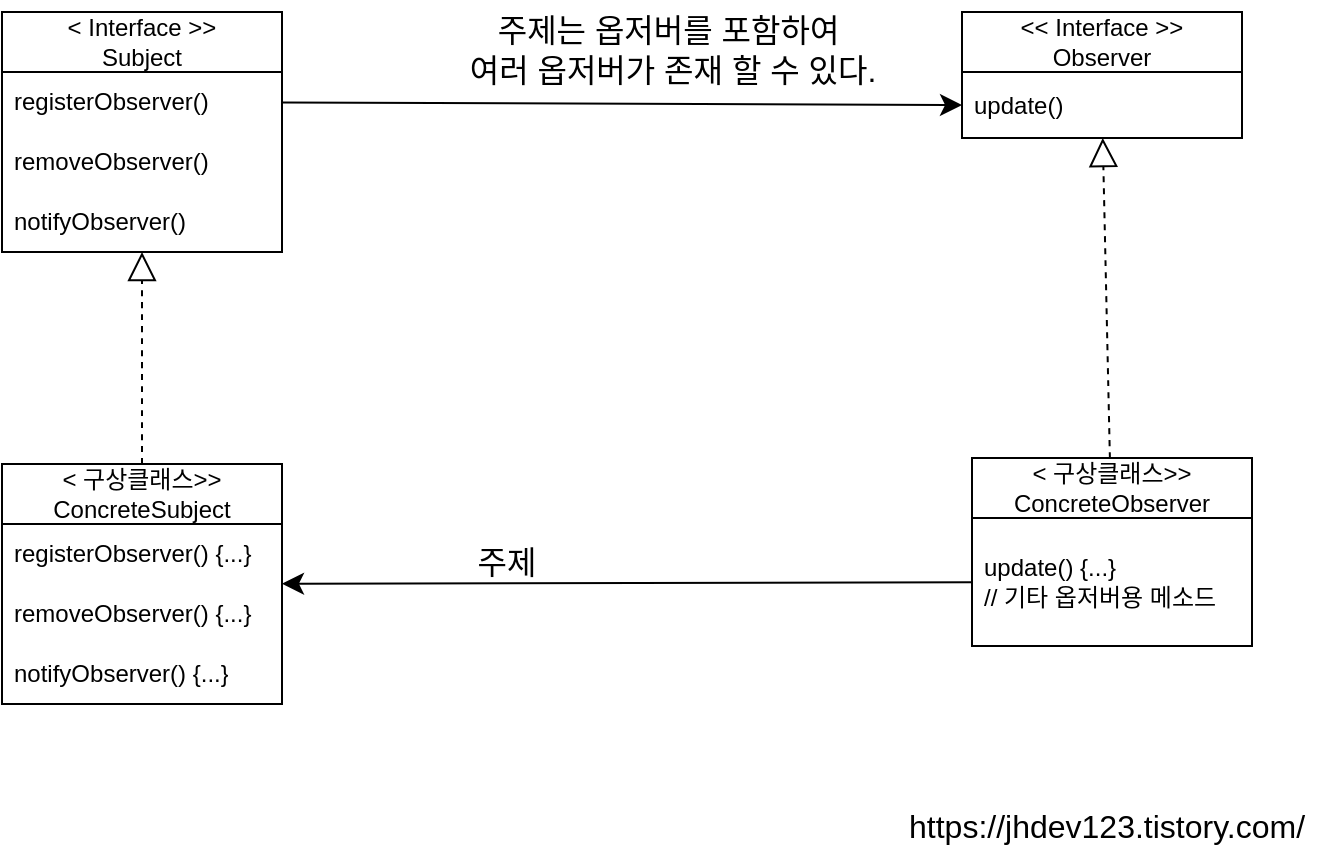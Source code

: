 <mxfile version="26.0.16">
  <diagram name="페이지-1" id="YEMfHiz_ZjygfE1pmoSs">
    <mxGraphModel dx="792" dy="1137" grid="0" gridSize="10" guides="1" tooltips="1" connect="1" arrows="1" fold="1" page="0" pageScale="1" pageWidth="827" pageHeight="1169" math="0" shadow="0">
      <root>
        <mxCell id="0" />
        <mxCell id="1" parent="0" />
        <mxCell id="Gr74_H7GAaG4aYqIUhJj-2" value="&lt;div&gt;&amp;lt; Interface &amp;gt;&amp;gt;&lt;/div&gt;Subject" style="swimlane;fontStyle=0;childLayout=stackLayout;horizontal=1;startSize=30;horizontalStack=0;resizeParent=1;resizeParentMax=0;resizeLast=0;collapsible=1;marginBottom=0;whiteSpace=wrap;html=1;" parent="1" vertex="1">
          <mxGeometry x="42" y="2" width="140" height="120" as="geometry" />
        </mxCell>
        <mxCell id="Gr74_H7GAaG4aYqIUhJj-3" value="registerObserver()" style="text;strokeColor=none;fillColor=none;align=left;verticalAlign=middle;spacingLeft=4;spacingRight=4;overflow=hidden;points=[[0,0.5],[1,0.5]];portConstraint=eastwest;rotatable=0;whiteSpace=wrap;html=1;" parent="Gr74_H7GAaG4aYqIUhJj-2" vertex="1">
          <mxGeometry y="30" width="140" height="30" as="geometry" />
        </mxCell>
        <mxCell id="Gr74_H7GAaG4aYqIUhJj-4" value="removeObserver()" style="text;strokeColor=none;fillColor=none;align=left;verticalAlign=middle;spacingLeft=4;spacingRight=4;overflow=hidden;points=[[0,0.5],[1,0.5]];portConstraint=eastwest;rotatable=0;whiteSpace=wrap;html=1;" parent="Gr74_H7GAaG4aYqIUhJj-2" vertex="1">
          <mxGeometry y="60" width="140" height="30" as="geometry" />
        </mxCell>
        <mxCell id="Gr74_H7GAaG4aYqIUhJj-5" value="notifyObserver()" style="text;strokeColor=none;fillColor=none;align=left;verticalAlign=middle;spacingLeft=4;spacingRight=4;overflow=hidden;points=[[0,0.5],[1,0.5]];portConstraint=eastwest;rotatable=0;whiteSpace=wrap;html=1;" parent="Gr74_H7GAaG4aYqIUhJj-2" vertex="1">
          <mxGeometry y="90" width="140" height="30" as="geometry" />
        </mxCell>
        <mxCell id="Gr74_H7GAaG4aYqIUhJj-8" value="&lt;div&gt;&amp;lt;&amp;lt; Interface &amp;gt;&amp;gt;&lt;/div&gt;Observer" style="swimlane;fontStyle=0;childLayout=stackLayout;horizontal=1;startSize=30;horizontalStack=0;resizeParent=1;resizeParentMax=0;resizeLast=0;collapsible=1;marginBottom=0;whiteSpace=wrap;html=1;" parent="1" vertex="1">
          <mxGeometry x="522" y="2" width="140" height="63" as="geometry" />
        </mxCell>
        <mxCell id="Gr74_H7GAaG4aYqIUhJj-9" value="update()" style="text;strokeColor=none;fillColor=none;align=left;verticalAlign=middle;spacingLeft=4;spacingRight=4;overflow=hidden;points=[[0,0.5],[1,0.5]];portConstraint=eastwest;rotatable=0;whiteSpace=wrap;html=1;" parent="Gr74_H7GAaG4aYqIUhJj-8" vertex="1">
          <mxGeometry y="30" width="140" height="33" as="geometry" />
        </mxCell>
        <mxCell id="Gr74_H7GAaG4aYqIUhJj-12" style="edgeStyle=none;curved=1;rounded=0;orthogonalLoop=1;jettySize=auto;html=1;entryX=0;entryY=0.5;entryDx=0;entryDy=0;fontSize=12;startSize=8;endSize=8;" parent="1" source="Gr74_H7GAaG4aYqIUhJj-3" target="Gr74_H7GAaG4aYqIUhJj-9" edge="1">
          <mxGeometry relative="1" as="geometry" />
        </mxCell>
        <mxCell id="Gr74_H7GAaG4aYqIUhJj-13" value="&lt;div&gt;&amp;lt; 구상클래스&amp;gt;&amp;gt;&lt;/div&gt;ConcreteSubject" style="swimlane;fontStyle=0;childLayout=stackLayout;horizontal=1;startSize=30;horizontalStack=0;resizeParent=1;resizeParentMax=0;resizeLast=0;collapsible=1;marginBottom=0;whiteSpace=wrap;html=1;" parent="1" vertex="1">
          <mxGeometry x="42" y="228" width="140" height="120" as="geometry" />
        </mxCell>
        <mxCell id="Gr74_H7GAaG4aYqIUhJj-14" value="registerObserver() {...}" style="text;strokeColor=none;fillColor=none;align=left;verticalAlign=middle;spacingLeft=4;spacingRight=4;overflow=hidden;points=[[0,0.5],[1,0.5]];portConstraint=eastwest;rotatable=0;whiteSpace=wrap;html=1;" parent="Gr74_H7GAaG4aYqIUhJj-13" vertex="1">
          <mxGeometry y="30" width="140" height="30" as="geometry" />
        </mxCell>
        <mxCell id="Gr74_H7GAaG4aYqIUhJj-15" value="removeObserver() {...}" style="text;strokeColor=none;fillColor=none;align=left;verticalAlign=middle;spacingLeft=4;spacingRight=4;overflow=hidden;points=[[0,0.5],[1,0.5]];portConstraint=eastwest;rotatable=0;whiteSpace=wrap;html=1;" parent="Gr74_H7GAaG4aYqIUhJj-13" vertex="1">
          <mxGeometry y="60" width="140" height="30" as="geometry" />
        </mxCell>
        <mxCell id="Gr74_H7GAaG4aYqIUhJj-16" value="notifyObserver() {...}" style="text;strokeColor=none;fillColor=none;align=left;verticalAlign=middle;spacingLeft=4;spacingRight=4;overflow=hidden;points=[[0,0.5],[1,0.5]];portConstraint=eastwest;rotatable=0;whiteSpace=wrap;html=1;" parent="Gr74_H7GAaG4aYqIUhJj-13" vertex="1">
          <mxGeometry y="90" width="140" height="30" as="geometry" />
        </mxCell>
        <mxCell id="Gr74_H7GAaG4aYqIUhJj-29" value="" style="endArrow=block;dashed=1;endFill=0;endSize=12;html=1;rounded=0;fontSize=12;curved=1;exitX=0.5;exitY=0;exitDx=0;exitDy=0;" parent="1" source="Gr74_H7GAaG4aYqIUhJj-13" target="Gr74_H7GAaG4aYqIUhJj-5" edge="1">
          <mxGeometry width="160" relative="1" as="geometry">
            <mxPoint x="109" y="225" as="sourcePoint" />
            <mxPoint x="241" y="175" as="targetPoint" />
          </mxGeometry>
        </mxCell>
        <mxCell id="Gr74_H7GAaG4aYqIUhJj-30" value="&lt;div&gt;&amp;lt; 구상클래스&amp;gt;&amp;gt;&lt;/div&gt;&lt;div&gt;ConcreteObserver&lt;/div&gt;" style="swimlane;fontStyle=0;childLayout=stackLayout;horizontal=1;startSize=30;horizontalStack=0;resizeParent=1;resizeParentMax=0;resizeLast=0;collapsible=1;marginBottom=0;whiteSpace=wrap;html=1;" parent="1" vertex="1">
          <mxGeometry x="527" y="225" width="140" height="94" as="geometry" />
        </mxCell>
        <mxCell id="Gr74_H7GAaG4aYqIUhJj-33" value="update() {...}&lt;div&gt;// 기타 옵저버용 메소드&lt;/div&gt;" style="text;strokeColor=none;fillColor=none;align=left;verticalAlign=middle;spacingLeft=4;spacingRight=4;overflow=hidden;points=[[0,0.5],[1,0.5]];portConstraint=eastwest;rotatable=0;whiteSpace=wrap;html=1;" parent="Gr74_H7GAaG4aYqIUhJj-30" vertex="1">
          <mxGeometry y="30" width="140" height="64" as="geometry" />
        </mxCell>
        <mxCell id="Gr74_H7GAaG4aYqIUhJj-34" value="" style="endArrow=block;dashed=1;endFill=0;endSize=12;html=1;rounded=0;fontSize=12;curved=1;" parent="1" source="Gr74_H7GAaG4aYqIUhJj-30" target="Gr74_H7GAaG4aYqIUhJj-9" edge="1">
          <mxGeometry width="160" relative="1" as="geometry">
            <mxPoint x="522" y="145" as="sourcePoint" />
            <mxPoint x="682" y="145" as="targetPoint" />
          </mxGeometry>
        </mxCell>
        <mxCell id="Gr74_H7GAaG4aYqIUhJj-37" style="edgeStyle=none;curved=1;rounded=0;orthogonalLoop=1;jettySize=auto;html=1;fontSize=12;startSize=8;endSize=8;" parent="1" source="Gr74_H7GAaG4aYqIUhJj-33" target="Gr74_H7GAaG4aYqIUhJj-13" edge="1">
          <mxGeometry relative="1" as="geometry" />
        </mxCell>
        <mxCell id="Gr74_H7GAaG4aYqIUhJj-38" value="주제" style="text;html=1;align=center;verticalAlign=middle;resizable=0;points=[];autosize=1;strokeColor=none;fillColor=none;fontSize=16;" parent="1" vertex="1">
          <mxGeometry x="269" y="261" width="50" height="31" as="geometry" />
        </mxCell>
        <mxCell id="Gr74_H7GAaG4aYqIUhJj-39" value="주제는 옵저버를 포함하여&amp;nbsp;&lt;div&gt;여러 옵저버가 존재 할 수 있다.&lt;/div&gt;" style="text;html=1;align=center;verticalAlign=middle;resizable=0;points=[];autosize=1;strokeColor=none;fillColor=none;fontSize=16;" parent="1" vertex="1">
          <mxGeometry x="258" y="-4" width="237" height="50" as="geometry" />
        </mxCell>
        <mxCell id="Gr74_H7GAaG4aYqIUhJj-40" value="https://jhdev123.tistory.com/" style="text;html=1;align=center;verticalAlign=middle;resizable=0;points=[];autosize=1;strokeColor=none;fillColor=none;fontSize=16;" parent="1" vertex="1">
          <mxGeometry x="486" y="393" width="216" height="31" as="geometry" />
        </mxCell>
      </root>
    </mxGraphModel>
  </diagram>
</mxfile>
